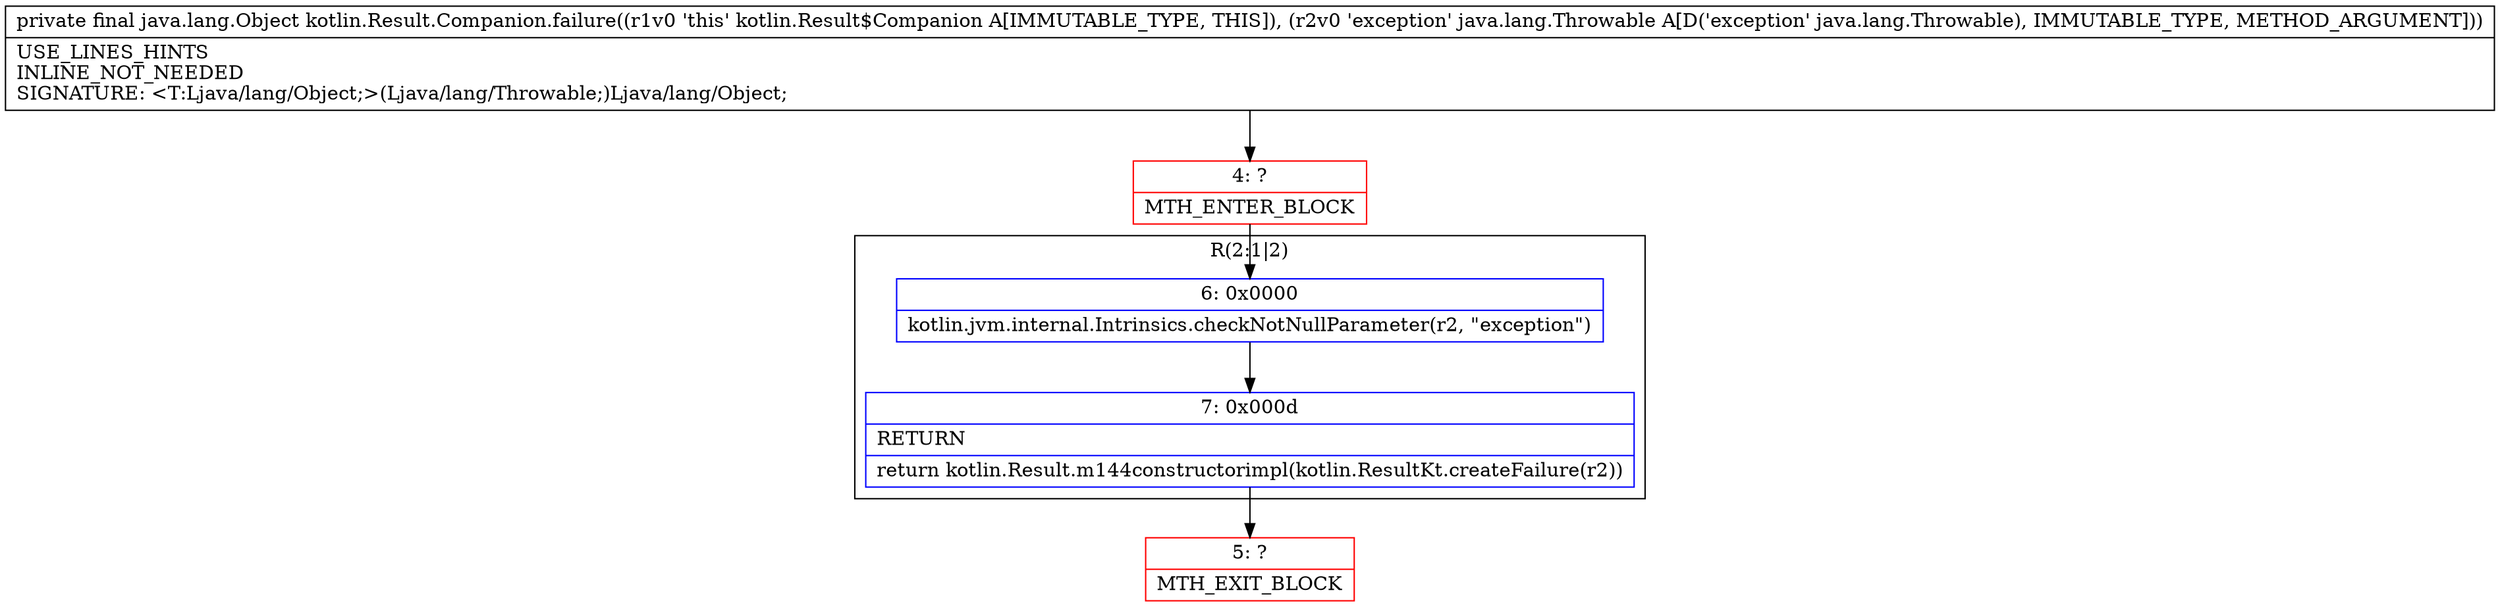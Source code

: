 digraph "CFG forkotlin.Result.Companion.failure(Ljava\/lang\/Throwable;)Ljava\/lang\/Object;" {
subgraph cluster_Region_1261475193 {
label = "R(2:1|2)";
node [shape=record,color=blue];
Node_6 [shape=record,label="{6\:\ 0x0000|kotlin.jvm.internal.Intrinsics.checkNotNullParameter(r2, \"exception\")\l}"];
Node_7 [shape=record,label="{7\:\ 0x000d|RETURN\l|return kotlin.Result.m144constructorimpl(kotlin.ResultKt.createFailure(r2))\l}"];
}
Node_4 [shape=record,color=red,label="{4\:\ ?|MTH_ENTER_BLOCK\l}"];
Node_5 [shape=record,color=red,label="{5\:\ ?|MTH_EXIT_BLOCK\l}"];
MethodNode[shape=record,label="{private final java.lang.Object kotlin.Result.Companion.failure((r1v0 'this' kotlin.Result$Companion A[IMMUTABLE_TYPE, THIS]), (r2v0 'exception' java.lang.Throwable A[D('exception' java.lang.Throwable), IMMUTABLE_TYPE, METHOD_ARGUMENT]))  | USE_LINES_HINTS\lINLINE_NOT_NEEDED\lSIGNATURE: \<T:Ljava\/lang\/Object;\>(Ljava\/lang\/Throwable;)Ljava\/lang\/Object;\l}"];
MethodNode -> Node_4;Node_6 -> Node_7;
Node_7 -> Node_5;
Node_4 -> Node_6;
}


